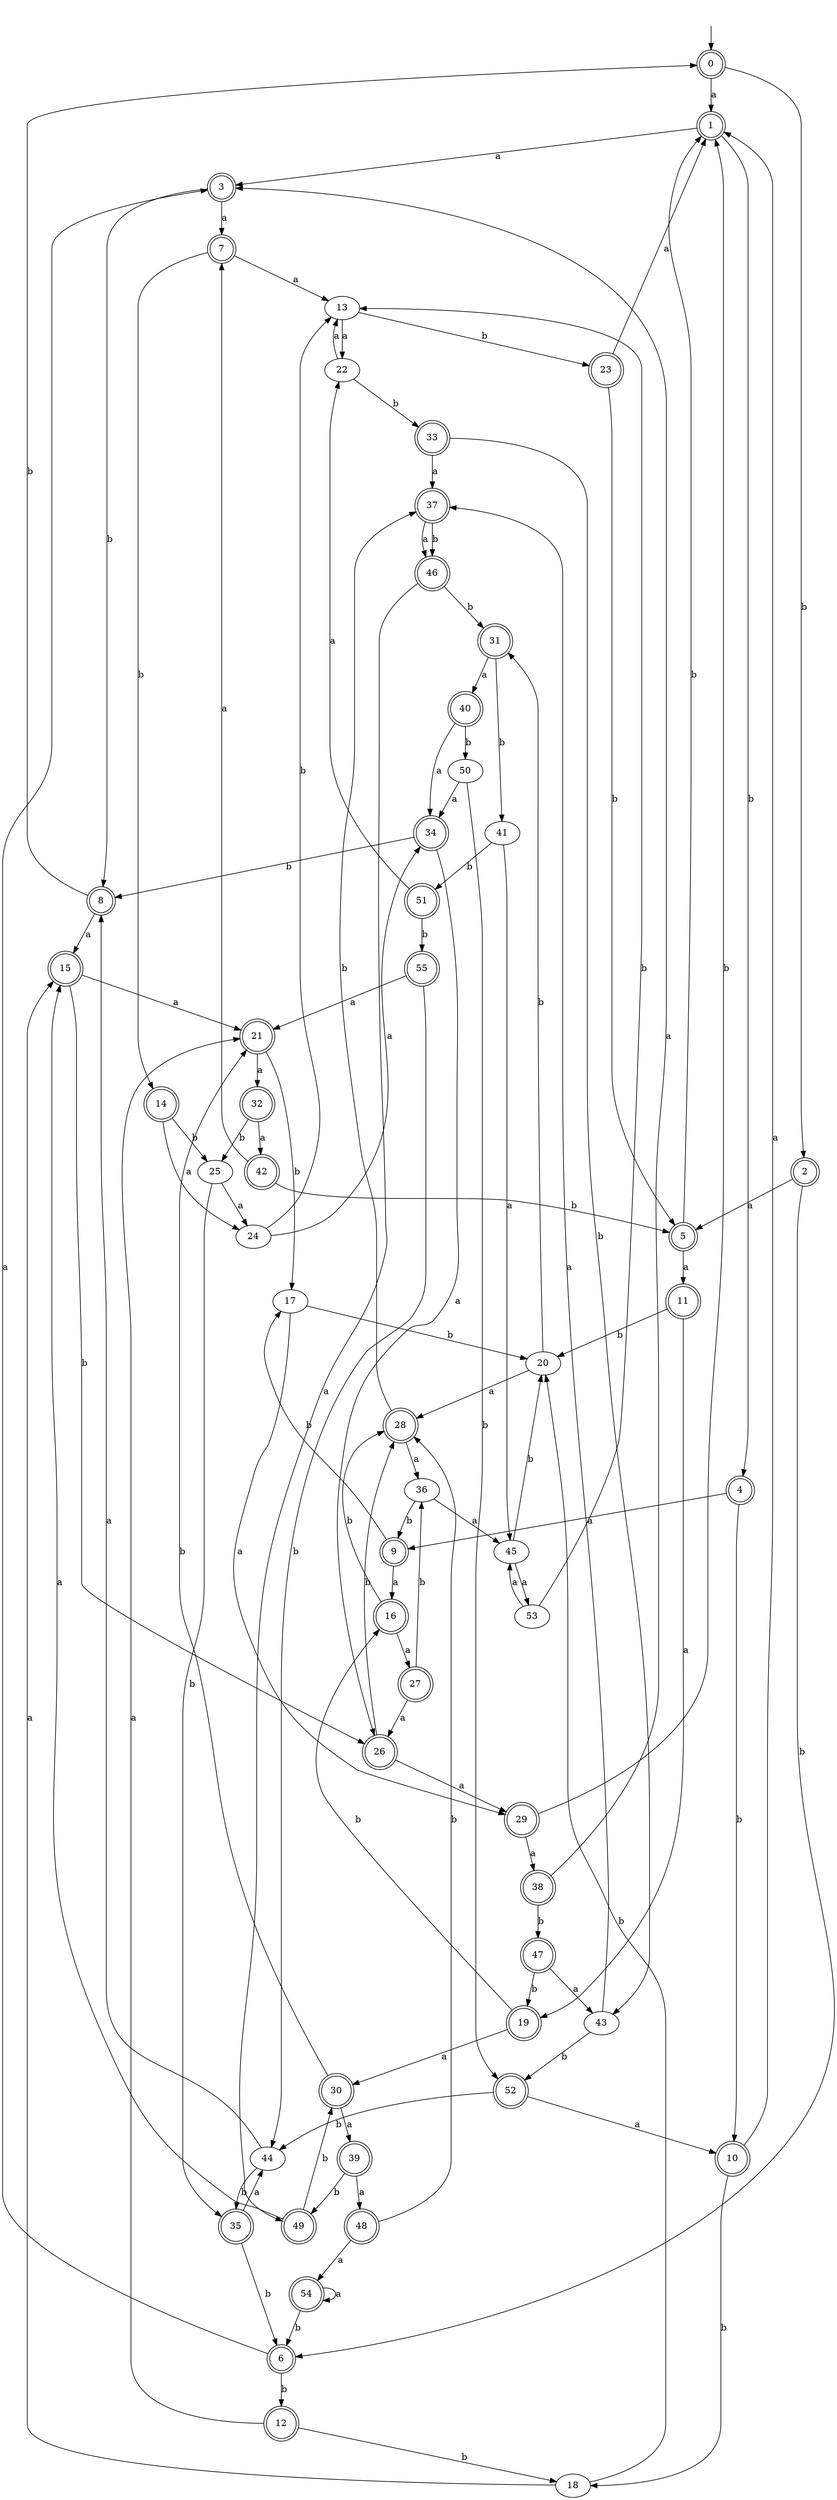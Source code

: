 digraph RandomDFA {
  __start0 [label="", shape=none];
  __start0 -> 0 [label=""];
  0 [shape=circle] [shape=doublecircle]
  0 -> 1 [label="a"]
  0 -> 2 [label="b"]
  1 [shape=doublecircle]
  1 -> 3 [label="a"]
  1 -> 4 [label="b"]
  2 [shape=doublecircle]
  2 -> 5 [label="a"]
  2 -> 6 [label="b"]
  3 [shape=doublecircle]
  3 -> 7 [label="a"]
  3 -> 8 [label="b"]
  4 [shape=doublecircle]
  4 -> 9 [label="a"]
  4 -> 10 [label="b"]
  5 [shape=doublecircle]
  5 -> 11 [label="a"]
  5 -> 1 [label="b"]
  6 [shape=doublecircle]
  6 -> 3 [label="a"]
  6 -> 12 [label="b"]
  7 [shape=doublecircle]
  7 -> 13 [label="a"]
  7 -> 14 [label="b"]
  8 [shape=doublecircle]
  8 -> 15 [label="a"]
  8 -> 0 [label="b"]
  9 [shape=doublecircle]
  9 -> 16 [label="a"]
  9 -> 17 [label="b"]
  10 [shape=doublecircle]
  10 -> 1 [label="a"]
  10 -> 18 [label="b"]
  11 [shape=doublecircle]
  11 -> 19 [label="a"]
  11 -> 20 [label="b"]
  12 [shape=doublecircle]
  12 -> 21 [label="a"]
  12 -> 18 [label="b"]
  13
  13 -> 22 [label="a"]
  13 -> 23 [label="b"]
  14 [shape=doublecircle]
  14 -> 24 [label="a"]
  14 -> 25 [label="b"]
  15 [shape=doublecircle]
  15 -> 21 [label="a"]
  15 -> 26 [label="b"]
  16 [shape=doublecircle]
  16 -> 27 [label="a"]
  16 -> 28 [label="b"]
  17
  17 -> 29 [label="a"]
  17 -> 20 [label="b"]
  18
  18 -> 15 [label="a"]
  18 -> 20 [label="b"]
  19 [shape=doublecircle]
  19 -> 30 [label="a"]
  19 -> 16 [label="b"]
  20
  20 -> 28 [label="a"]
  20 -> 31 [label="b"]
  21 [shape=doublecircle]
  21 -> 32 [label="a"]
  21 -> 17 [label="b"]
  22
  22 -> 13 [label="a"]
  22 -> 33 [label="b"]
  23 [shape=doublecircle]
  23 -> 1 [label="a"]
  23 -> 5 [label="b"]
  24
  24 -> 34 [label="a"]
  24 -> 13 [label="b"]
  25
  25 -> 24 [label="a"]
  25 -> 35 [label="b"]
  26 [shape=doublecircle]
  26 -> 29 [label="a"]
  26 -> 28 [label="b"]
  27 [shape=doublecircle]
  27 -> 26 [label="a"]
  27 -> 36 [label="b"]
  28 [shape=doublecircle]
  28 -> 36 [label="a"]
  28 -> 37 [label="b"]
  29 [shape=doublecircle]
  29 -> 38 [label="a"]
  29 -> 1 [label="b"]
  30 [shape=doublecircle]
  30 -> 39 [label="a"]
  30 -> 21 [label="b"]
  31 [shape=doublecircle]
  31 -> 40 [label="a"]
  31 -> 41 [label="b"]
  32 [shape=doublecircle]
  32 -> 42 [label="a"]
  32 -> 25 [label="b"]
  33 [shape=doublecircle]
  33 -> 37 [label="a"]
  33 -> 43 [label="b"]
  34 [shape=doublecircle]
  34 -> 26 [label="a"]
  34 -> 8 [label="b"]
  35 [shape=doublecircle]
  35 -> 44 [label="a"]
  35 -> 6 [label="b"]
  36
  36 -> 45 [label="a"]
  36 -> 9 [label="b"]
  37 [shape=doublecircle]
  37 -> 46 [label="a"]
  37 -> 46 [label="b"]
  38 [shape=doublecircle]
  38 -> 3 [label="a"]
  38 -> 47 [label="b"]
  39 [shape=doublecircle]
  39 -> 48 [label="a"]
  39 -> 49 [label="b"]
  40 [shape=doublecircle]
  40 -> 34 [label="a"]
  40 -> 50 [label="b"]
  41
  41 -> 45 [label="a"]
  41 -> 51 [label="b"]
  42 [shape=doublecircle]
  42 -> 7 [label="a"]
  42 -> 5 [label="b"]
  43
  43 -> 37 [label="a"]
  43 -> 52 [label="b"]
  44
  44 -> 8 [label="a"]
  44 -> 35 [label="b"]
  45
  45 -> 53 [label="a"]
  45 -> 20 [label="b"]
  46 [shape=doublecircle]
  46 -> 49 [label="a"]
  46 -> 31 [label="b"]
  47 [shape=doublecircle]
  47 -> 43 [label="a"]
  47 -> 19 [label="b"]
  48 [shape=doublecircle]
  48 -> 54 [label="a"]
  48 -> 28 [label="b"]
  49 [shape=doublecircle]
  49 -> 15 [label="a"]
  49 -> 30 [label="b"]
  50
  50 -> 34 [label="a"]
  50 -> 52 [label="b"]
  51 [shape=doublecircle]
  51 -> 22 [label="a"]
  51 -> 55 [label="b"]
  52 [shape=doublecircle]
  52 -> 10 [label="a"]
  52 -> 44 [label="b"]
  53
  53 -> 45 [label="a"]
  53 -> 13 [label="b"]
  54 [shape=doublecircle]
  54 -> 54 [label="a"]
  54 -> 6 [label="b"]
  55 [shape=doublecircle]
  55 -> 21 [label="a"]
  55 -> 44 [label="b"]
}
